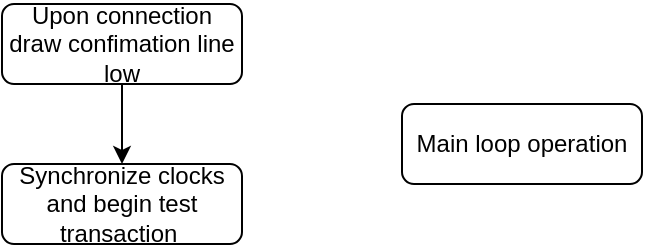 <mxfile>
    <diagram id="i6ceyqZFLfHUpCxjlUfw" name="Page-1">
        <mxGraphModel dx="570" dy="832" grid="1" gridSize="10" guides="1" tooltips="1" connect="1" arrows="1" fold="1" page="1" pageScale="1" pageWidth="850" pageHeight="1100" math="0" shadow="0">
            <root>
                <mxCell id="0"/>
                <mxCell id="1" parent="0"/>
                <mxCell id="44" style="edgeStyle=none;html=1;exitX=0.5;exitY=1;exitDx=0;exitDy=0;entryX=0.5;entryY=0;entryDx=0;entryDy=0;fontSize=11;" edge="1" parent="1" source="42" target="43">
                    <mxGeometry relative="1" as="geometry"/>
                </mxCell>
                <mxCell id="42" value="Upon connection draw confimation line low" style="rounded=1;whiteSpace=wrap;html=1;fontSize=12;glass=0;strokeWidth=1;shadow=0;" vertex="1" parent="1">
                    <mxGeometry x="90" y="160" width="120" height="40" as="geometry"/>
                </mxCell>
                <mxCell id="43" value="Synchronize clocks and begin test transaction&amp;nbsp;" style="rounded=1;whiteSpace=wrap;html=1;fontSize=12;glass=0;strokeWidth=1;shadow=0;" vertex="1" parent="1">
                    <mxGeometry x="90" y="240" width="120" height="40" as="geometry"/>
                </mxCell>
                <mxCell id="45" value="Main loop operation" style="rounded=1;whiteSpace=wrap;html=1;fontSize=12;glass=0;strokeWidth=1;shadow=0;" vertex="1" parent="1">
                    <mxGeometry x="290" y="210" width="120" height="40" as="geometry"/>
                </mxCell>
            </root>
        </mxGraphModel>
    </diagram>
</mxfile>
